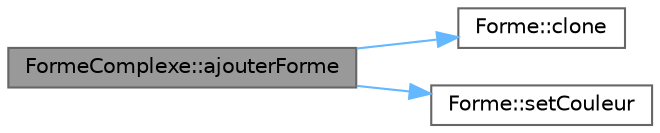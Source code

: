 digraph "FormeComplexe::ajouterForme"
{
 // LATEX_PDF_SIZE
  bgcolor="transparent";
  edge [fontname=Helvetica,fontsize=10,labelfontname=Helvetica,labelfontsize=10];
  node [fontname=Helvetica,fontsize=10,shape=box,height=0.2,width=0.4];
  rankdir="LR";
  Node1 [label="FormeComplexe::ajouterForme",height=0.2,width=0.4,color="gray40", fillcolor="grey60", style="filled", fontcolor="black",tooltip="Méthode qui permet d'ajouter une forme à la liste des formes."];
  Node1 -> Node2 [color="steelblue1",style="solid"];
  Node2 [label="Forme::clone",height=0.2,width=0.4,color="grey40", fillcolor="white", style="filled",URL="$class_forme.html#aa846673739124ed44293ceaf515f3fa8",tooltip="Clone la forme."];
  Node1 -> Node3 [color="steelblue1",style="solid"];
  Node3 [label="Forme::setCouleur",height=0.2,width=0.4,color="grey40", fillcolor="white", style="filled",URL="$class_forme.html#a6af8483db79d8bd579684ccf757cc9d2",tooltip="Setter de la couleur."];
}
